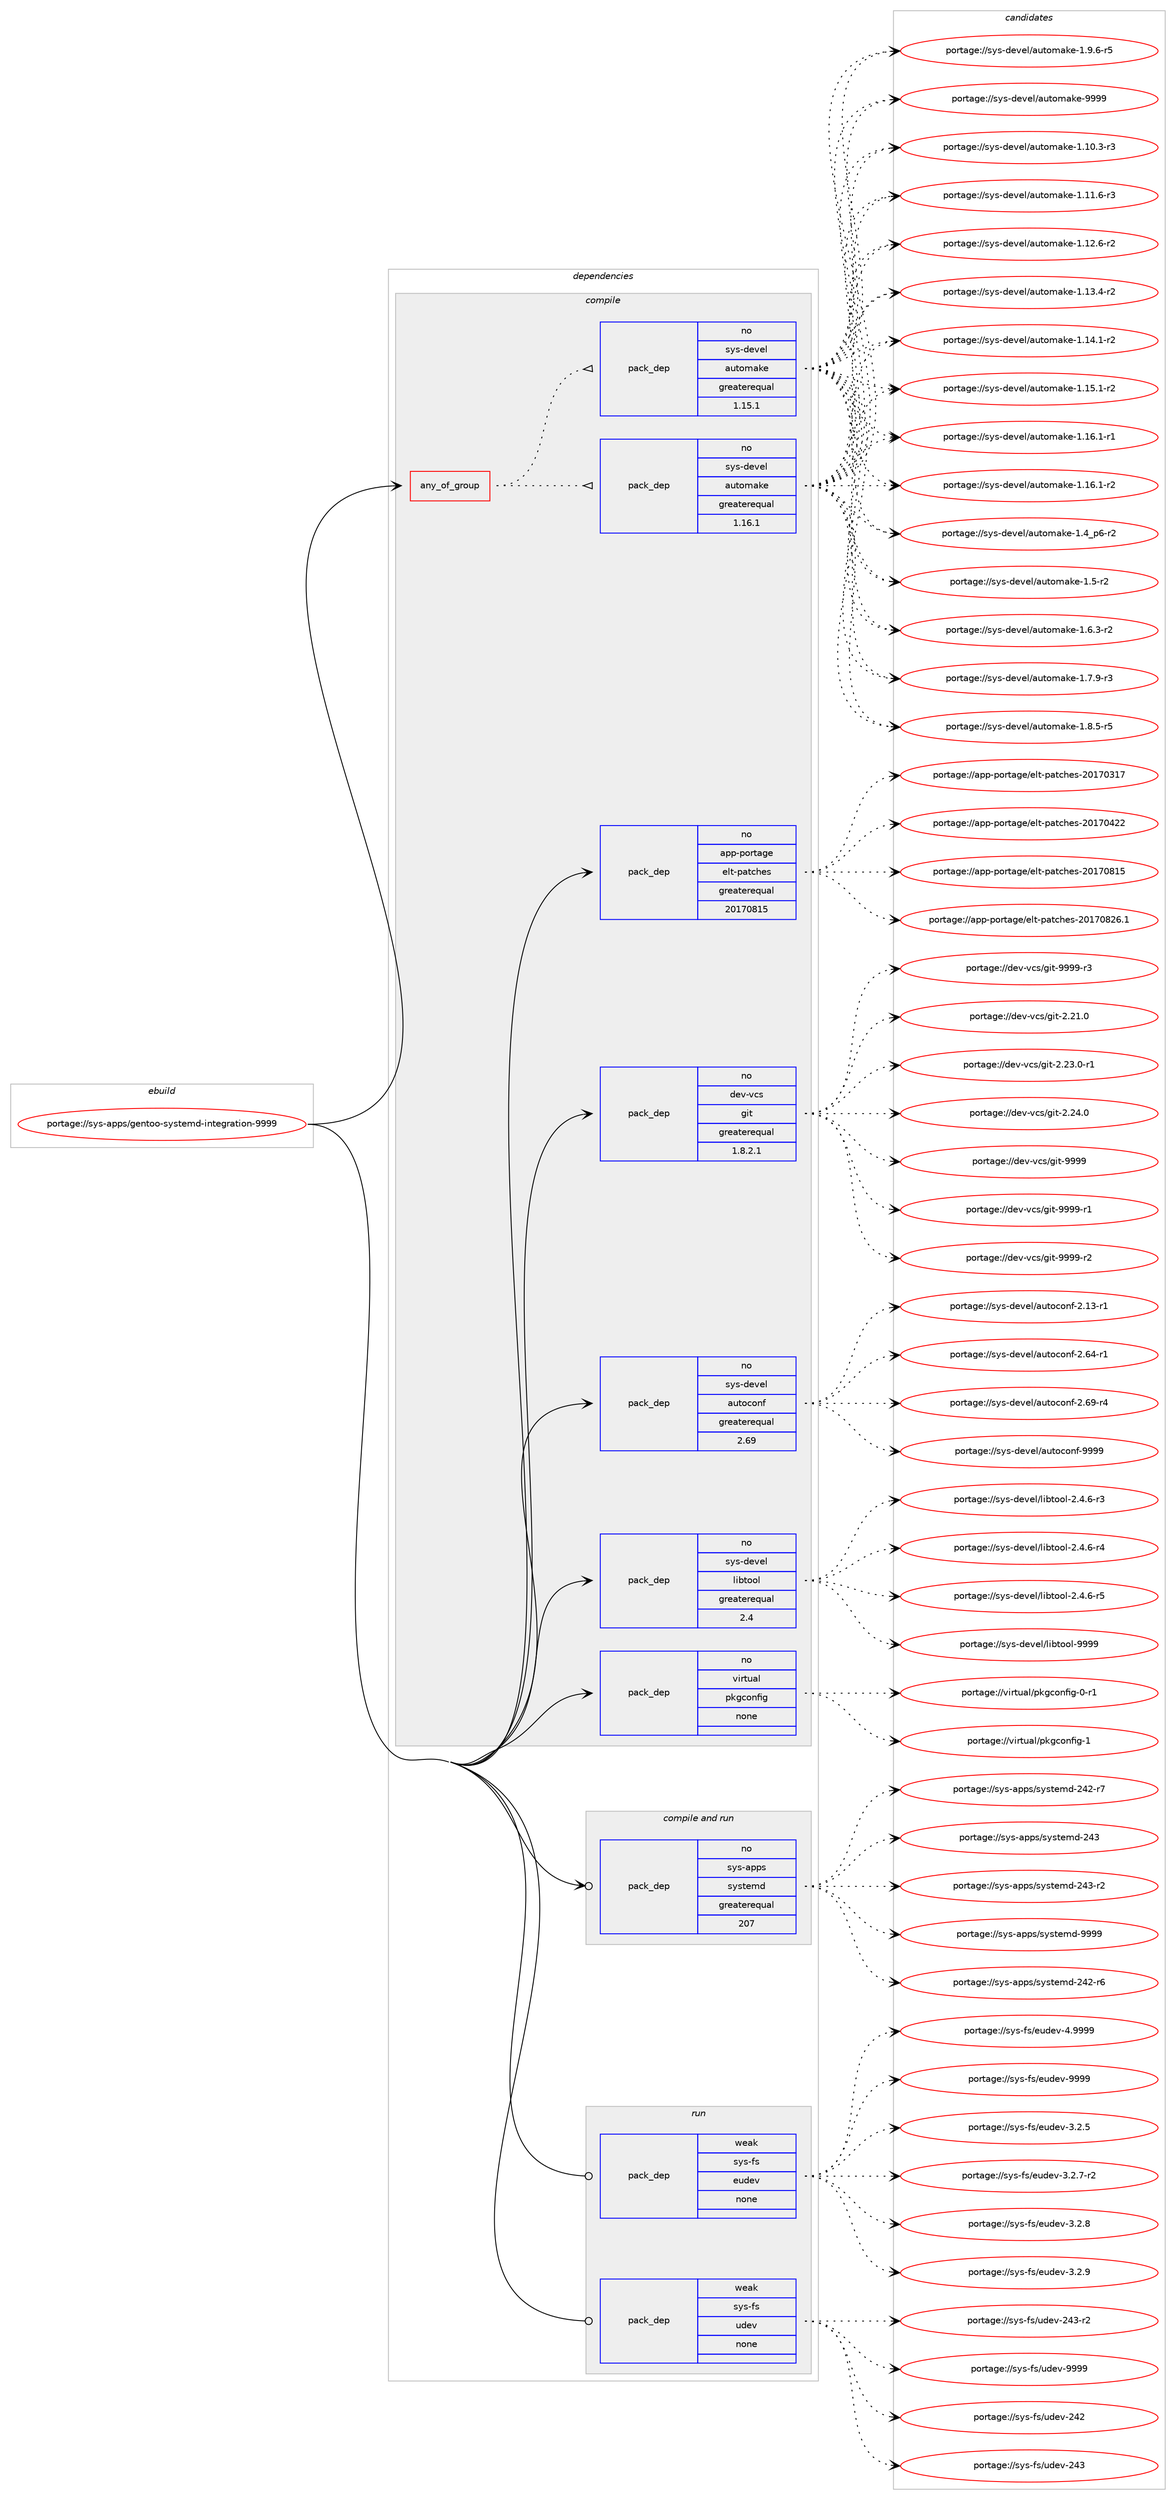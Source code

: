 digraph prolog {

# *************
# Graph options
# *************

newrank=true;
concentrate=true;
compound=true;
graph [rankdir=LR,fontname=Helvetica,fontsize=10,ranksep=1.5];#, ranksep=2.5, nodesep=0.2];
edge  [arrowhead=vee];
node  [fontname=Helvetica,fontsize=10];

# **********
# The ebuild
# **********

subgraph cluster_leftcol {
color=gray;
rank=same;
label=<<i>ebuild</i>>;
id [label="portage://sys-apps/gentoo-systemd-integration-9999", color=red, width=4, href="../sys-apps/gentoo-systemd-integration-9999.svg"];
}

# ****************
# The dependencies
# ****************

subgraph cluster_midcol {
color=gray;
label=<<i>dependencies</i>>;
subgraph cluster_compile {
fillcolor="#eeeeee";
style=filled;
label=<<i>compile</i>>;
subgraph any6607 {
dependency408280 [label=<<TABLE BORDER="0" CELLBORDER="1" CELLSPACING="0" CELLPADDING="4"><TR><TD CELLPADDING="10">any_of_group</TD></TR></TABLE>>, shape=none, color=red];subgraph pack302199 {
dependency408281 [label=<<TABLE BORDER="0" CELLBORDER="1" CELLSPACING="0" CELLPADDING="4" WIDTH="220"><TR><TD ROWSPAN="6" CELLPADDING="30">pack_dep</TD></TR><TR><TD WIDTH="110">no</TD></TR><TR><TD>sys-devel</TD></TR><TR><TD>automake</TD></TR><TR><TD>greaterequal</TD></TR><TR><TD>1.16.1</TD></TR></TABLE>>, shape=none, color=blue];
}
dependency408280:e -> dependency408281:w [weight=20,style="dotted",arrowhead="oinv"];
subgraph pack302200 {
dependency408282 [label=<<TABLE BORDER="0" CELLBORDER="1" CELLSPACING="0" CELLPADDING="4" WIDTH="220"><TR><TD ROWSPAN="6" CELLPADDING="30">pack_dep</TD></TR><TR><TD WIDTH="110">no</TD></TR><TR><TD>sys-devel</TD></TR><TR><TD>automake</TD></TR><TR><TD>greaterequal</TD></TR><TR><TD>1.15.1</TD></TR></TABLE>>, shape=none, color=blue];
}
dependency408280:e -> dependency408282:w [weight=20,style="dotted",arrowhead="oinv"];
}
id:e -> dependency408280:w [weight=20,style="solid",arrowhead="vee"];
subgraph pack302201 {
dependency408283 [label=<<TABLE BORDER="0" CELLBORDER="1" CELLSPACING="0" CELLPADDING="4" WIDTH="220"><TR><TD ROWSPAN="6" CELLPADDING="30">pack_dep</TD></TR><TR><TD WIDTH="110">no</TD></TR><TR><TD>app-portage</TD></TR><TR><TD>elt-patches</TD></TR><TR><TD>greaterequal</TD></TR><TR><TD>20170815</TD></TR></TABLE>>, shape=none, color=blue];
}
id:e -> dependency408283:w [weight=20,style="solid",arrowhead="vee"];
subgraph pack302202 {
dependency408284 [label=<<TABLE BORDER="0" CELLBORDER="1" CELLSPACING="0" CELLPADDING="4" WIDTH="220"><TR><TD ROWSPAN="6" CELLPADDING="30">pack_dep</TD></TR><TR><TD WIDTH="110">no</TD></TR><TR><TD>dev-vcs</TD></TR><TR><TD>git</TD></TR><TR><TD>greaterequal</TD></TR><TR><TD>1.8.2.1</TD></TR></TABLE>>, shape=none, color=blue];
}
id:e -> dependency408284:w [weight=20,style="solid",arrowhead="vee"];
subgraph pack302203 {
dependency408285 [label=<<TABLE BORDER="0" CELLBORDER="1" CELLSPACING="0" CELLPADDING="4" WIDTH="220"><TR><TD ROWSPAN="6" CELLPADDING="30">pack_dep</TD></TR><TR><TD WIDTH="110">no</TD></TR><TR><TD>sys-devel</TD></TR><TR><TD>autoconf</TD></TR><TR><TD>greaterequal</TD></TR><TR><TD>2.69</TD></TR></TABLE>>, shape=none, color=blue];
}
id:e -> dependency408285:w [weight=20,style="solid",arrowhead="vee"];
subgraph pack302204 {
dependency408286 [label=<<TABLE BORDER="0" CELLBORDER="1" CELLSPACING="0" CELLPADDING="4" WIDTH="220"><TR><TD ROWSPAN="6" CELLPADDING="30">pack_dep</TD></TR><TR><TD WIDTH="110">no</TD></TR><TR><TD>sys-devel</TD></TR><TR><TD>libtool</TD></TR><TR><TD>greaterequal</TD></TR><TR><TD>2.4</TD></TR></TABLE>>, shape=none, color=blue];
}
id:e -> dependency408286:w [weight=20,style="solid",arrowhead="vee"];
subgraph pack302205 {
dependency408287 [label=<<TABLE BORDER="0" CELLBORDER="1" CELLSPACING="0" CELLPADDING="4" WIDTH="220"><TR><TD ROWSPAN="6" CELLPADDING="30">pack_dep</TD></TR><TR><TD WIDTH="110">no</TD></TR><TR><TD>virtual</TD></TR><TR><TD>pkgconfig</TD></TR><TR><TD>none</TD></TR><TR><TD></TD></TR></TABLE>>, shape=none, color=blue];
}
id:e -> dependency408287:w [weight=20,style="solid",arrowhead="vee"];
}
subgraph cluster_compileandrun {
fillcolor="#eeeeee";
style=filled;
label=<<i>compile and run</i>>;
subgraph pack302206 {
dependency408288 [label=<<TABLE BORDER="0" CELLBORDER="1" CELLSPACING="0" CELLPADDING="4" WIDTH="220"><TR><TD ROWSPAN="6" CELLPADDING="30">pack_dep</TD></TR><TR><TD WIDTH="110">no</TD></TR><TR><TD>sys-apps</TD></TR><TR><TD>systemd</TD></TR><TR><TD>greaterequal</TD></TR><TR><TD>207</TD></TR></TABLE>>, shape=none, color=blue];
}
id:e -> dependency408288:w [weight=20,style="solid",arrowhead="odotvee"];
}
subgraph cluster_run {
fillcolor="#eeeeee";
style=filled;
label=<<i>run</i>>;
subgraph pack302207 {
dependency408289 [label=<<TABLE BORDER="0" CELLBORDER="1" CELLSPACING="0" CELLPADDING="4" WIDTH="220"><TR><TD ROWSPAN="6" CELLPADDING="30">pack_dep</TD></TR><TR><TD WIDTH="110">weak</TD></TR><TR><TD>sys-fs</TD></TR><TR><TD>eudev</TD></TR><TR><TD>none</TD></TR><TR><TD></TD></TR></TABLE>>, shape=none, color=blue];
}
id:e -> dependency408289:w [weight=20,style="solid",arrowhead="odot"];
subgraph pack302208 {
dependency408290 [label=<<TABLE BORDER="0" CELLBORDER="1" CELLSPACING="0" CELLPADDING="4" WIDTH="220"><TR><TD ROWSPAN="6" CELLPADDING="30">pack_dep</TD></TR><TR><TD WIDTH="110">weak</TD></TR><TR><TD>sys-fs</TD></TR><TR><TD>udev</TD></TR><TR><TD>none</TD></TR><TR><TD></TD></TR></TABLE>>, shape=none, color=blue];
}
id:e -> dependency408290:w [weight=20,style="solid",arrowhead="odot"];
}
}

# **************
# The candidates
# **************

subgraph cluster_choices {
rank=same;
color=gray;
label=<<i>candidates</i>>;

subgraph choice302199 {
color=black;
nodesep=1;
choiceportage11512111545100101118101108479711711611110997107101454946494846514511451 [label="portage://sys-devel/automake-1.10.3-r3", color=red, width=4,href="../sys-devel/automake-1.10.3-r3.svg"];
choiceportage11512111545100101118101108479711711611110997107101454946494946544511451 [label="portage://sys-devel/automake-1.11.6-r3", color=red, width=4,href="../sys-devel/automake-1.11.6-r3.svg"];
choiceportage11512111545100101118101108479711711611110997107101454946495046544511450 [label="portage://sys-devel/automake-1.12.6-r2", color=red, width=4,href="../sys-devel/automake-1.12.6-r2.svg"];
choiceportage11512111545100101118101108479711711611110997107101454946495146524511450 [label="portage://sys-devel/automake-1.13.4-r2", color=red, width=4,href="../sys-devel/automake-1.13.4-r2.svg"];
choiceportage11512111545100101118101108479711711611110997107101454946495246494511450 [label="portage://sys-devel/automake-1.14.1-r2", color=red, width=4,href="../sys-devel/automake-1.14.1-r2.svg"];
choiceportage11512111545100101118101108479711711611110997107101454946495346494511450 [label="portage://sys-devel/automake-1.15.1-r2", color=red, width=4,href="../sys-devel/automake-1.15.1-r2.svg"];
choiceportage11512111545100101118101108479711711611110997107101454946495446494511449 [label="portage://sys-devel/automake-1.16.1-r1", color=red, width=4,href="../sys-devel/automake-1.16.1-r1.svg"];
choiceportage11512111545100101118101108479711711611110997107101454946495446494511450 [label="portage://sys-devel/automake-1.16.1-r2", color=red, width=4,href="../sys-devel/automake-1.16.1-r2.svg"];
choiceportage115121115451001011181011084797117116111109971071014549465295112544511450 [label="portage://sys-devel/automake-1.4_p6-r2", color=red, width=4,href="../sys-devel/automake-1.4_p6-r2.svg"];
choiceportage11512111545100101118101108479711711611110997107101454946534511450 [label="portage://sys-devel/automake-1.5-r2", color=red, width=4,href="../sys-devel/automake-1.5-r2.svg"];
choiceportage115121115451001011181011084797117116111109971071014549465446514511450 [label="portage://sys-devel/automake-1.6.3-r2", color=red, width=4,href="../sys-devel/automake-1.6.3-r2.svg"];
choiceportage115121115451001011181011084797117116111109971071014549465546574511451 [label="portage://sys-devel/automake-1.7.9-r3", color=red, width=4,href="../sys-devel/automake-1.7.9-r3.svg"];
choiceportage115121115451001011181011084797117116111109971071014549465646534511453 [label="portage://sys-devel/automake-1.8.5-r5", color=red, width=4,href="../sys-devel/automake-1.8.5-r5.svg"];
choiceportage115121115451001011181011084797117116111109971071014549465746544511453 [label="portage://sys-devel/automake-1.9.6-r5", color=red, width=4,href="../sys-devel/automake-1.9.6-r5.svg"];
choiceportage115121115451001011181011084797117116111109971071014557575757 [label="portage://sys-devel/automake-9999", color=red, width=4,href="../sys-devel/automake-9999.svg"];
dependency408281:e -> choiceportage11512111545100101118101108479711711611110997107101454946494846514511451:w [style=dotted,weight="100"];
dependency408281:e -> choiceportage11512111545100101118101108479711711611110997107101454946494946544511451:w [style=dotted,weight="100"];
dependency408281:e -> choiceportage11512111545100101118101108479711711611110997107101454946495046544511450:w [style=dotted,weight="100"];
dependency408281:e -> choiceportage11512111545100101118101108479711711611110997107101454946495146524511450:w [style=dotted,weight="100"];
dependency408281:e -> choiceportage11512111545100101118101108479711711611110997107101454946495246494511450:w [style=dotted,weight="100"];
dependency408281:e -> choiceportage11512111545100101118101108479711711611110997107101454946495346494511450:w [style=dotted,weight="100"];
dependency408281:e -> choiceportage11512111545100101118101108479711711611110997107101454946495446494511449:w [style=dotted,weight="100"];
dependency408281:e -> choiceportage11512111545100101118101108479711711611110997107101454946495446494511450:w [style=dotted,weight="100"];
dependency408281:e -> choiceportage115121115451001011181011084797117116111109971071014549465295112544511450:w [style=dotted,weight="100"];
dependency408281:e -> choiceportage11512111545100101118101108479711711611110997107101454946534511450:w [style=dotted,weight="100"];
dependency408281:e -> choiceportage115121115451001011181011084797117116111109971071014549465446514511450:w [style=dotted,weight="100"];
dependency408281:e -> choiceportage115121115451001011181011084797117116111109971071014549465546574511451:w [style=dotted,weight="100"];
dependency408281:e -> choiceportage115121115451001011181011084797117116111109971071014549465646534511453:w [style=dotted,weight="100"];
dependency408281:e -> choiceportage115121115451001011181011084797117116111109971071014549465746544511453:w [style=dotted,weight="100"];
dependency408281:e -> choiceportage115121115451001011181011084797117116111109971071014557575757:w [style=dotted,weight="100"];
}
subgraph choice302200 {
color=black;
nodesep=1;
choiceportage11512111545100101118101108479711711611110997107101454946494846514511451 [label="portage://sys-devel/automake-1.10.3-r3", color=red, width=4,href="../sys-devel/automake-1.10.3-r3.svg"];
choiceportage11512111545100101118101108479711711611110997107101454946494946544511451 [label="portage://sys-devel/automake-1.11.6-r3", color=red, width=4,href="../sys-devel/automake-1.11.6-r3.svg"];
choiceportage11512111545100101118101108479711711611110997107101454946495046544511450 [label="portage://sys-devel/automake-1.12.6-r2", color=red, width=4,href="../sys-devel/automake-1.12.6-r2.svg"];
choiceportage11512111545100101118101108479711711611110997107101454946495146524511450 [label="portage://sys-devel/automake-1.13.4-r2", color=red, width=4,href="../sys-devel/automake-1.13.4-r2.svg"];
choiceportage11512111545100101118101108479711711611110997107101454946495246494511450 [label="portage://sys-devel/automake-1.14.1-r2", color=red, width=4,href="../sys-devel/automake-1.14.1-r2.svg"];
choiceportage11512111545100101118101108479711711611110997107101454946495346494511450 [label="portage://sys-devel/automake-1.15.1-r2", color=red, width=4,href="../sys-devel/automake-1.15.1-r2.svg"];
choiceportage11512111545100101118101108479711711611110997107101454946495446494511449 [label="portage://sys-devel/automake-1.16.1-r1", color=red, width=4,href="../sys-devel/automake-1.16.1-r1.svg"];
choiceportage11512111545100101118101108479711711611110997107101454946495446494511450 [label="portage://sys-devel/automake-1.16.1-r2", color=red, width=4,href="../sys-devel/automake-1.16.1-r2.svg"];
choiceportage115121115451001011181011084797117116111109971071014549465295112544511450 [label="portage://sys-devel/automake-1.4_p6-r2", color=red, width=4,href="../sys-devel/automake-1.4_p6-r2.svg"];
choiceportage11512111545100101118101108479711711611110997107101454946534511450 [label="portage://sys-devel/automake-1.5-r2", color=red, width=4,href="../sys-devel/automake-1.5-r2.svg"];
choiceportage115121115451001011181011084797117116111109971071014549465446514511450 [label="portage://sys-devel/automake-1.6.3-r2", color=red, width=4,href="../sys-devel/automake-1.6.3-r2.svg"];
choiceportage115121115451001011181011084797117116111109971071014549465546574511451 [label="portage://sys-devel/automake-1.7.9-r3", color=red, width=4,href="../sys-devel/automake-1.7.9-r3.svg"];
choiceportage115121115451001011181011084797117116111109971071014549465646534511453 [label="portage://sys-devel/automake-1.8.5-r5", color=red, width=4,href="../sys-devel/automake-1.8.5-r5.svg"];
choiceportage115121115451001011181011084797117116111109971071014549465746544511453 [label="portage://sys-devel/automake-1.9.6-r5", color=red, width=4,href="../sys-devel/automake-1.9.6-r5.svg"];
choiceportage115121115451001011181011084797117116111109971071014557575757 [label="portage://sys-devel/automake-9999", color=red, width=4,href="../sys-devel/automake-9999.svg"];
dependency408282:e -> choiceportage11512111545100101118101108479711711611110997107101454946494846514511451:w [style=dotted,weight="100"];
dependency408282:e -> choiceportage11512111545100101118101108479711711611110997107101454946494946544511451:w [style=dotted,weight="100"];
dependency408282:e -> choiceportage11512111545100101118101108479711711611110997107101454946495046544511450:w [style=dotted,weight="100"];
dependency408282:e -> choiceportage11512111545100101118101108479711711611110997107101454946495146524511450:w [style=dotted,weight="100"];
dependency408282:e -> choiceportage11512111545100101118101108479711711611110997107101454946495246494511450:w [style=dotted,weight="100"];
dependency408282:e -> choiceportage11512111545100101118101108479711711611110997107101454946495346494511450:w [style=dotted,weight="100"];
dependency408282:e -> choiceportage11512111545100101118101108479711711611110997107101454946495446494511449:w [style=dotted,weight="100"];
dependency408282:e -> choiceportage11512111545100101118101108479711711611110997107101454946495446494511450:w [style=dotted,weight="100"];
dependency408282:e -> choiceportage115121115451001011181011084797117116111109971071014549465295112544511450:w [style=dotted,weight="100"];
dependency408282:e -> choiceportage11512111545100101118101108479711711611110997107101454946534511450:w [style=dotted,weight="100"];
dependency408282:e -> choiceportage115121115451001011181011084797117116111109971071014549465446514511450:w [style=dotted,weight="100"];
dependency408282:e -> choiceportage115121115451001011181011084797117116111109971071014549465546574511451:w [style=dotted,weight="100"];
dependency408282:e -> choiceportage115121115451001011181011084797117116111109971071014549465646534511453:w [style=dotted,weight="100"];
dependency408282:e -> choiceportage115121115451001011181011084797117116111109971071014549465746544511453:w [style=dotted,weight="100"];
dependency408282:e -> choiceportage115121115451001011181011084797117116111109971071014557575757:w [style=dotted,weight="100"];
}
subgraph choice302201 {
color=black;
nodesep=1;
choiceportage97112112451121111141169710310147101108116451129711699104101115455048495548514955 [label="portage://app-portage/elt-patches-20170317", color=red, width=4,href="../app-portage/elt-patches-20170317.svg"];
choiceportage97112112451121111141169710310147101108116451129711699104101115455048495548525050 [label="portage://app-portage/elt-patches-20170422", color=red, width=4,href="../app-portage/elt-patches-20170422.svg"];
choiceportage97112112451121111141169710310147101108116451129711699104101115455048495548564953 [label="portage://app-portage/elt-patches-20170815", color=red, width=4,href="../app-portage/elt-patches-20170815.svg"];
choiceportage971121124511211111411697103101471011081164511297116991041011154550484955485650544649 [label="portage://app-portage/elt-patches-20170826.1", color=red, width=4,href="../app-portage/elt-patches-20170826.1.svg"];
dependency408283:e -> choiceportage97112112451121111141169710310147101108116451129711699104101115455048495548514955:w [style=dotted,weight="100"];
dependency408283:e -> choiceportage97112112451121111141169710310147101108116451129711699104101115455048495548525050:w [style=dotted,weight="100"];
dependency408283:e -> choiceportage97112112451121111141169710310147101108116451129711699104101115455048495548564953:w [style=dotted,weight="100"];
dependency408283:e -> choiceportage971121124511211111411697103101471011081164511297116991041011154550484955485650544649:w [style=dotted,weight="100"];
}
subgraph choice302202 {
color=black;
nodesep=1;
choiceportage10010111845118991154710310511645504650494648 [label="portage://dev-vcs/git-2.21.0", color=red, width=4,href="../dev-vcs/git-2.21.0.svg"];
choiceportage100101118451189911547103105116455046505146484511449 [label="portage://dev-vcs/git-2.23.0-r1", color=red, width=4,href="../dev-vcs/git-2.23.0-r1.svg"];
choiceportage10010111845118991154710310511645504650524648 [label="portage://dev-vcs/git-2.24.0", color=red, width=4,href="../dev-vcs/git-2.24.0.svg"];
choiceportage1001011184511899115471031051164557575757 [label="portage://dev-vcs/git-9999", color=red, width=4,href="../dev-vcs/git-9999.svg"];
choiceportage10010111845118991154710310511645575757574511449 [label="portage://dev-vcs/git-9999-r1", color=red, width=4,href="../dev-vcs/git-9999-r1.svg"];
choiceportage10010111845118991154710310511645575757574511450 [label="portage://dev-vcs/git-9999-r2", color=red, width=4,href="../dev-vcs/git-9999-r2.svg"];
choiceportage10010111845118991154710310511645575757574511451 [label="portage://dev-vcs/git-9999-r3", color=red, width=4,href="../dev-vcs/git-9999-r3.svg"];
dependency408284:e -> choiceportage10010111845118991154710310511645504650494648:w [style=dotted,weight="100"];
dependency408284:e -> choiceportage100101118451189911547103105116455046505146484511449:w [style=dotted,weight="100"];
dependency408284:e -> choiceportage10010111845118991154710310511645504650524648:w [style=dotted,weight="100"];
dependency408284:e -> choiceportage1001011184511899115471031051164557575757:w [style=dotted,weight="100"];
dependency408284:e -> choiceportage10010111845118991154710310511645575757574511449:w [style=dotted,weight="100"];
dependency408284:e -> choiceportage10010111845118991154710310511645575757574511450:w [style=dotted,weight="100"];
dependency408284:e -> choiceportage10010111845118991154710310511645575757574511451:w [style=dotted,weight="100"];
}
subgraph choice302203 {
color=black;
nodesep=1;
choiceportage1151211154510010111810110847971171161119911111010245504649514511449 [label="portage://sys-devel/autoconf-2.13-r1", color=red, width=4,href="../sys-devel/autoconf-2.13-r1.svg"];
choiceportage1151211154510010111810110847971171161119911111010245504654524511449 [label="portage://sys-devel/autoconf-2.64-r1", color=red, width=4,href="../sys-devel/autoconf-2.64-r1.svg"];
choiceportage1151211154510010111810110847971171161119911111010245504654574511452 [label="portage://sys-devel/autoconf-2.69-r4", color=red, width=4,href="../sys-devel/autoconf-2.69-r4.svg"];
choiceportage115121115451001011181011084797117116111991111101024557575757 [label="portage://sys-devel/autoconf-9999", color=red, width=4,href="../sys-devel/autoconf-9999.svg"];
dependency408285:e -> choiceportage1151211154510010111810110847971171161119911111010245504649514511449:w [style=dotted,weight="100"];
dependency408285:e -> choiceportage1151211154510010111810110847971171161119911111010245504654524511449:w [style=dotted,weight="100"];
dependency408285:e -> choiceportage1151211154510010111810110847971171161119911111010245504654574511452:w [style=dotted,weight="100"];
dependency408285:e -> choiceportage115121115451001011181011084797117116111991111101024557575757:w [style=dotted,weight="100"];
}
subgraph choice302204 {
color=black;
nodesep=1;
choiceportage1151211154510010111810110847108105981161111111084550465246544511451 [label="portage://sys-devel/libtool-2.4.6-r3", color=red, width=4,href="../sys-devel/libtool-2.4.6-r3.svg"];
choiceportage1151211154510010111810110847108105981161111111084550465246544511452 [label="portage://sys-devel/libtool-2.4.6-r4", color=red, width=4,href="../sys-devel/libtool-2.4.6-r4.svg"];
choiceportage1151211154510010111810110847108105981161111111084550465246544511453 [label="portage://sys-devel/libtool-2.4.6-r5", color=red, width=4,href="../sys-devel/libtool-2.4.6-r5.svg"];
choiceportage1151211154510010111810110847108105981161111111084557575757 [label="portage://sys-devel/libtool-9999", color=red, width=4,href="../sys-devel/libtool-9999.svg"];
dependency408286:e -> choiceportage1151211154510010111810110847108105981161111111084550465246544511451:w [style=dotted,weight="100"];
dependency408286:e -> choiceportage1151211154510010111810110847108105981161111111084550465246544511452:w [style=dotted,weight="100"];
dependency408286:e -> choiceportage1151211154510010111810110847108105981161111111084550465246544511453:w [style=dotted,weight="100"];
dependency408286:e -> choiceportage1151211154510010111810110847108105981161111111084557575757:w [style=dotted,weight="100"];
}
subgraph choice302205 {
color=black;
nodesep=1;
choiceportage11810511411611797108471121071039911111010210510345484511449 [label="portage://virtual/pkgconfig-0-r1", color=red, width=4,href="../virtual/pkgconfig-0-r1.svg"];
choiceportage1181051141161179710847112107103991111101021051034549 [label="portage://virtual/pkgconfig-1", color=red, width=4,href="../virtual/pkgconfig-1.svg"];
dependency408287:e -> choiceportage11810511411611797108471121071039911111010210510345484511449:w [style=dotted,weight="100"];
dependency408287:e -> choiceportage1181051141161179710847112107103991111101021051034549:w [style=dotted,weight="100"];
}
subgraph choice302206 {
color=black;
nodesep=1;
choiceportage115121115459711211211547115121115116101109100455052504511454 [label="portage://sys-apps/systemd-242-r6", color=red, width=4,href="../sys-apps/systemd-242-r6.svg"];
choiceportage115121115459711211211547115121115116101109100455052504511455 [label="portage://sys-apps/systemd-242-r7", color=red, width=4,href="../sys-apps/systemd-242-r7.svg"];
choiceportage11512111545971121121154711512111511610110910045505251 [label="portage://sys-apps/systemd-243", color=red, width=4,href="../sys-apps/systemd-243.svg"];
choiceportage115121115459711211211547115121115116101109100455052514511450 [label="portage://sys-apps/systemd-243-r2", color=red, width=4,href="../sys-apps/systemd-243-r2.svg"];
choiceportage1151211154597112112115471151211151161011091004557575757 [label="portage://sys-apps/systemd-9999", color=red, width=4,href="../sys-apps/systemd-9999.svg"];
dependency408288:e -> choiceportage115121115459711211211547115121115116101109100455052504511454:w [style=dotted,weight="100"];
dependency408288:e -> choiceportage115121115459711211211547115121115116101109100455052504511455:w [style=dotted,weight="100"];
dependency408288:e -> choiceportage11512111545971121121154711512111511610110910045505251:w [style=dotted,weight="100"];
dependency408288:e -> choiceportage115121115459711211211547115121115116101109100455052514511450:w [style=dotted,weight="100"];
dependency408288:e -> choiceportage1151211154597112112115471151211151161011091004557575757:w [style=dotted,weight="100"];
}
subgraph choice302207 {
color=black;
nodesep=1;
choiceportage1151211154510211547101117100101118455146504653 [label="portage://sys-fs/eudev-3.2.5", color=red, width=4,href="../sys-fs/eudev-3.2.5.svg"];
choiceportage11512111545102115471011171001011184551465046554511450 [label="portage://sys-fs/eudev-3.2.7-r2", color=red, width=4,href="../sys-fs/eudev-3.2.7-r2.svg"];
choiceportage1151211154510211547101117100101118455146504656 [label="portage://sys-fs/eudev-3.2.8", color=red, width=4,href="../sys-fs/eudev-3.2.8.svg"];
choiceportage1151211154510211547101117100101118455146504657 [label="portage://sys-fs/eudev-3.2.9", color=red, width=4,href="../sys-fs/eudev-3.2.9.svg"];
choiceportage115121115451021154710111710010111845524657575757 [label="portage://sys-fs/eudev-4.9999", color=red, width=4,href="../sys-fs/eudev-4.9999.svg"];
choiceportage11512111545102115471011171001011184557575757 [label="portage://sys-fs/eudev-9999", color=red, width=4,href="../sys-fs/eudev-9999.svg"];
dependency408289:e -> choiceportage1151211154510211547101117100101118455146504653:w [style=dotted,weight="100"];
dependency408289:e -> choiceportage11512111545102115471011171001011184551465046554511450:w [style=dotted,weight="100"];
dependency408289:e -> choiceportage1151211154510211547101117100101118455146504656:w [style=dotted,weight="100"];
dependency408289:e -> choiceportage1151211154510211547101117100101118455146504657:w [style=dotted,weight="100"];
dependency408289:e -> choiceportage115121115451021154710111710010111845524657575757:w [style=dotted,weight="100"];
dependency408289:e -> choiceportage11512111545102115471011171001011184557575757:w [style=dotted,weight="100"];
}
subgraph choice302208 {
color=black;
nodesep=1;
choiceportage115121115451021154711710010111845505250 [label="portage://sys-fs/udev-242", color=red, width=4,href="../sys-fs/udev-242.svg"];
choiceportage115121115451021154711710010111845505251 [label="portage://sys-fs/udev-243", color=red, width=4,href="../sys-fs/udev-243.svg"];
choiceportage1151211154510211547117100101118455052514511450 [label="portage://sys-fs/udev-243-r2", color=red, width=4,href="../sys-fs/udev-243-r2.svg"];
choiceportage11512111545102115471171001011184557575757 [label="portage://sys-fs/udev-9999", color=red, width=4,href="../sys-fs/udev-9999.svg"];
dependency408290:e -> choiceportage115121115451021154711710010111845505250:w [style=dotted,weight="100"];
dependency408290:e -> choiceportage115121115451021154711710010111845505251:w [style=dotted,weight="100"];
dependency408290:e -> choiceportage1151211154510211547117100101118455052514511450:w [style=dotted,weight="100"];
dependency408290:e -> choiceportage11512111545102115471171001011184557575757:w [style=dotted,weight="100"];
}
}

}
